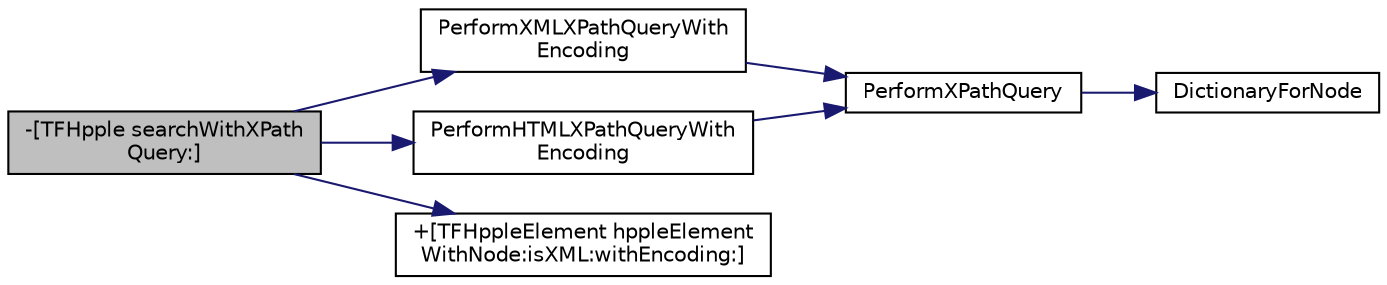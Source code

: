 digraph "-[TFHpple searchWithXPathQuery:]"
{
  edge [fontname="Helvetica",fontsize="10",labelfontname="Helvetica",labelfontsize="10"];
  node [fontname="Helvetica",fontsize="10",shape=record];
  rankdir="LR";
  Node1 [label="-[TFHpple searchWithXPath\lQuery:]",height=0.2,width=0.4,color="black", fillcolor="grey75", style="filled", fontcolor="black"];
  Node1 -> Node2 [color="midnightblue",fontsize="10",style="solid"];
  Node2 [label="PerformXMLXPathQueryWith\lEncoding",height=0.2,width=0.4,color="black", fillcolor="white", style="filled",URL="$_x_path_query_8h.html#a9f8f81e335d8f3c3abdd131d5b5f3172"];
  Node2 -> Node3 [color="midnightblue",fontsize="10",style="solid"];
  Node3 [label="PerformXPathQuery",height=0.2,width=0.4,color="black", fillcolor="white", style="filled",URL="$_x_path_query_8m.html#ae96b3b982878c5c8b16a8f565165297e"];
  Node3 -> Node4 [color="midnightblue",fontsize="10",style="solid"];
  Node4 [label="DictionaryForNode",height=0.2,width=0.4,color="black", fillcolor="white", style="filled",URL="$_x_path_query_8m.html#a1ed3b4bc9c3faffd9d8b14a1d4784675"];
  Node1 -> Node5 [color="midnightblue",fontsize="10",style="solid"];
  Node5 [label="PerformHTMLXPathQueryWith\lEncoding",height=0.2,width=0.4,color="black", fillcolor="white", style="filled",URL="$_x_path_query_8h.html#a0955d09455324bebcb72f4c804b12f15"];
  Node5 -> Node3 [color="midnightblue",fontsize="10",style="solid"];
  Node1 -> Node6 [color="midnightblue",fontsize="10",style="solid"];
  Node6 [label="+[TFHppleElement hppleElement\lWithNode:isXML:withEncoding:]",height=0.2,width=0.4,color="black", fillcolor="white", style="filled",URL="$interface_t_f_hpple_element.html#a617d6eb7c9674ebfced840c1764028a5"];
}
